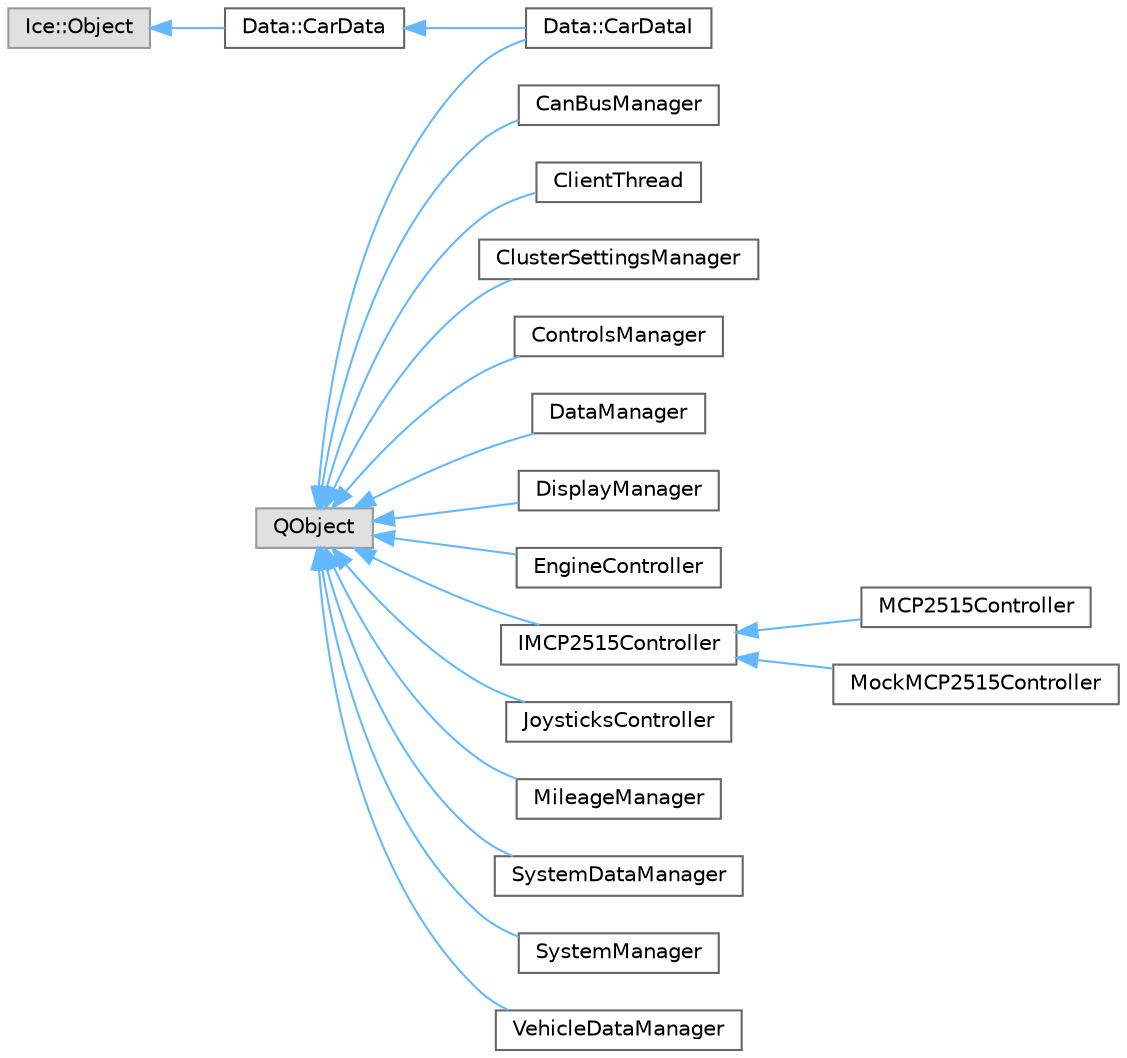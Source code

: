 digraph "Graphical Class Hierarchy"
{
 // LATEX_PDF_SIZE
  bgcolor="transparent";
  edge [fontname=Helvetica,fontsize=10,labelfontname=Helvetica,labelfontsize=10];
  node [fontname=Helvetica,fontsize=10,shape=box,height=0.2,width=0.4];
  rankdir="LR";
  Node0 [id="Node000000",label="Ice::Object",height=0.2,width=0.4,color="grey60", fillcolor="#E0E0E0", style="filled",tooltip=" "];
  Node0 -> Node1 [id="edge3_Node000000_Node000001",dir="back",color="steelblue1",style="solid",tooltip=" "];
  Node1 [id="Node000001",label="Data::CarData",height=0.2,width=0.4,color="grey40", fillcolor="white", style="filled",URL="$classData_1_1CarData.html",tooltip=" "];
  Node1 -> Node2 [id="edge4_Node000001_Node000002",dir="back",color="steelblue1",style="solid",tooltip=" "];
  Node2 [id="Node000002",label="Data::CarDataI",height=0.2,width=0.4,color="grey40", fillcolor="white", style="filled",URL="$classData_1_1CarDataI.html",tooltip="Class for the car data."];
  Node3 [id="Node000003",label="QObject",height=0.2,width=0.4,color="grey60", fillcolor="#E0E0E0", style="filled",tooltip=" "];
  Node3 -> Node4 [id="edge5_Node000003_Node000004",dir="back",color="steelblue1",style="solid",tooltip=" "];
  Node4 [id="Node000004",label="CanBusManager",height=0.2,width=0.4,color="grey40", fillcolor="white", style="filled",URL="$classCanBusManager.html",tooltip="Class that manages the CAN bus communication. QObject."];
  Node3 -> Node5 [id="edge6_Node000003_Node000005",dir="back",color="steelblue1",style="solid",tooltip=" "];
  Node5 [id="Node000005",label="ClientThread",height=0.2,width=0.4,color="grey40", fillcolor="white", style="filled",URL="$classClientThread.html",tooltip="Class for the client thread."];
  Node3 -> Node6 [id="edge7_Node000003_Node000006",dir="back",color="steelblue1",style="solid",tooltip=" "];
  Node6 [id="Node000006",label="ClusterSettingsManager",height=0.2,width=0.4,color="grey40", fillcolor="white", style="filled",URL="$classClusterSettingsManager.html",tooltip="Class that manages the cluster settings."];
  Node3 -> Node7 [id="edge8_Node000003_Node000007",dir="back",color="steelblue1",style="solid",tooltip=" "];
  Node7 [id="Node000007",label="ControlsManager",height=0.2,width=0.4,color="grey40", fillcolor="white", style="filled",URL="$classControlsManager.html",tooltip="The ControlsManager class."];
  Node3 -> Node2 [id="edge9_Node000003_Node000002",dir="back",color="steelblue1",style="solid",tooltip=" "];
  Node3 -> Node8 [id="edge10_Node000003_Node000008",dir="back",color="steelblue1",style="solid",tooltip=" "];
  Node8 [id="Node000008",label="DataManager",height=0.2,width=0.4,color="grey40", fillcolor="white", style="filled",URL="$classDataManager.html",tooltip="Class that manages the data received from the car's systems. QObject."];
  Node3 -> Node9 [id="edge11_Node000003_Node000009",dir="back",color="steelblue1",style="solid",tooltip=" "];
  Node9 [id="Node000009",label="DisplayManager",height=0.2,width=0.4,color="grey40", fillcolor="white", style="filled",URL="$classDisplayManager.html",tooltip="Class that manages the display of the car manager. QObject."];
  Node3 -> Node10 [id="edge12_Node000003_Node000010",dir="back",color="steelblue1",style="solid",tooltip=" "];
  Node10 [id="Node000010",label="EngineController",height=0.2,width=0.4,color="grey40", fillcolor="white", style="filled",URL="$classEngineController.html",tooltip="The EngineController class."];
  Node3 -> Node11 [id="edge13_Node000003_Node000011",dir="back",color="steelblue1",style="solid",tooltip=" "];
  Node11 [id="Node000011",label="IMCP2515Controller",height=0.2,width=0.4,color="grey40", fillcolor="white", style="filled",URL="$classIMCP2515Controller.html",tooltip="Interface for the MCP2515 CAN controller. QObject."];
  Node11 -> Node12 [id="edge14_Node000011_Node000012",dir="back",color="steelblue1",style="solid",tooltip=" "];
  Node12 [id="Node000012",label="MCP2515Controller",height=0.2,width=0.4,color="grey40", fillcolor="white", style="filled",URL="$classMCP2515Controller.html",tooltip="Class that controls the MCP2515 CAN controller. IMCP2515Controller."];
  Node11 -> Node13 [id="edge15_Node000011_Node000013",dir="back",color="steelblue1",style="solid",tooltip=" "];
  Node13 [id="Node000013",label="MockMCP2515Controller",height=0.2,width=0.4,color="grey40", fillcolor="white", style="filled",URL="$classMockMCP2515Controller.html",tooltip="Class to emulate the behavior of the MCP2515 controller."];
  Node3 -> Node14 [id="edge16_Node000003_Node000014",dir="back",color="steelblue1",style="solid",tooltip=" "];
  Node14 [id="Node000014",label="JoysticksController",height=0.2,width=0.4,color="grey40", fillcolor="white", style="filled",URL="$classJoysticksController.html",tooltip="The JoysticksController class."];
  Node3 -> Node15 [id="edge17_Node000003_Node000015",dir="back",color="steelblue1",style="solid",tooltip=" "];
  Node15 [id="Node000015",label="MileageManager",height=0.2,width=0.4,color="grey40", fillcolor="white", style="filled",URL="$classMileageManager.html",tooltip="Class that manages the mileage of a vehicle. QObject."];
  Node3 -> Node16 [id="edge18_Node000003_Node000016",dir="back",color="steelblue1",style="solid",tooltip=" "];
  Node16 [id="Node000016",label="SystemDataManager",height=0.2,width=0.4,color="grey40", fillcolor="white", style="filled",URL="$classSystemDataManager.html",tooltip="Class that manages the data received from the car's systems. QObject."];
  Node3 -> Node17 [id="edge19_Node000003_Node000017",dir="back",color="steelblue1",style="solid",tooltip=" "];
  Node17 [id="Node000017",label="SystemManager",height=0.2,width=0.4,color="grey40", fillcolor="white", style="filled",URL="$classSystemManager.html",tooltip="Class that manages the system time, status, and battery. QObject."];
  Node3 -> Node18 [id="edge20_Node000003_Node000018",dir="back",color="steelblue1",style="solid",tooltip=" "];
  Node18 [id="Node000018",label="VehicleDataManager",height=0.2,width=0.4,color="grey40", fillcolor="white", style="filled",URL="$classVehicleDataManager.html",tooltip="Class that manages the data received from the car's systems. QObject."];
}
